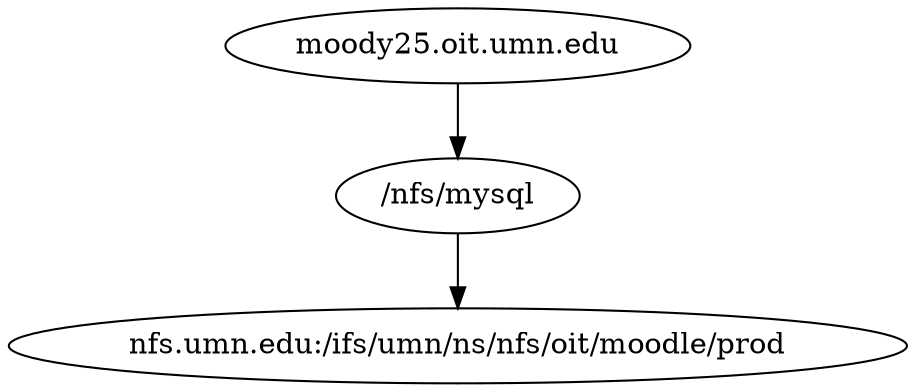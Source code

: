 digraph G {
"moody25.oit.umn.edu" -> "/nfs/mysql" -> "nfs.umn.edu:/ifs/umn/ns/nfs/oit/moodle/prod"
}
